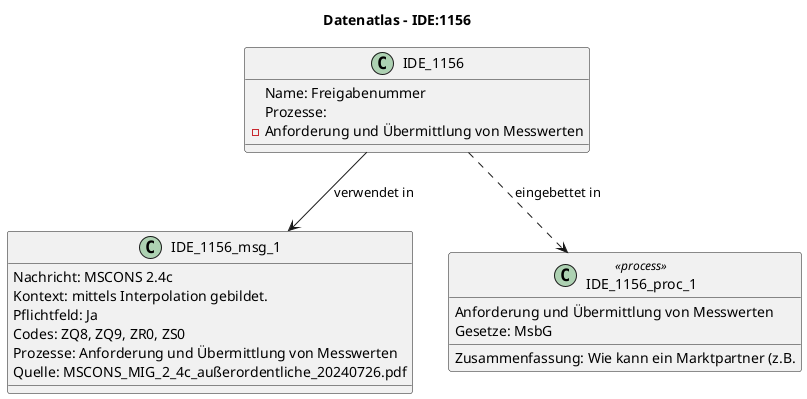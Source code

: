 @startuml
title Datenatlas – IDE:1156
class IDE_1156 {
  Name: Freigabenummer
  Prozesse:
    - Anforderung und Übermittlung von Messwerten
}
class IDE_1156_msg_1 {
  Nachricht: MSCONS 2.4c
  Kontext: mittels Interpolation gebildet.
  Pflichtfeld: Ja
  Codes: ZQ8, ZQ9, ZR0, ZS0
  Prozesse: Anforderung und Übermittlung von Messwerten
  Quelle: MSCONS_MIG_2_4c_außerordentliche_20240726.pdf
}
IDE_1156 --> IDE_1156_msg_1 : verwendet in
class IDE_1156_proc_1 <<process>> {
  Anforderung und Übermittlung von Messwerten
  Gesetze: MsbG
  Zusammenfassung: Wie kann ein Marktpartner (z.B.
}
IDE_1156 ..> IDE_1156_proc_1 : eingebettet in
@enduml